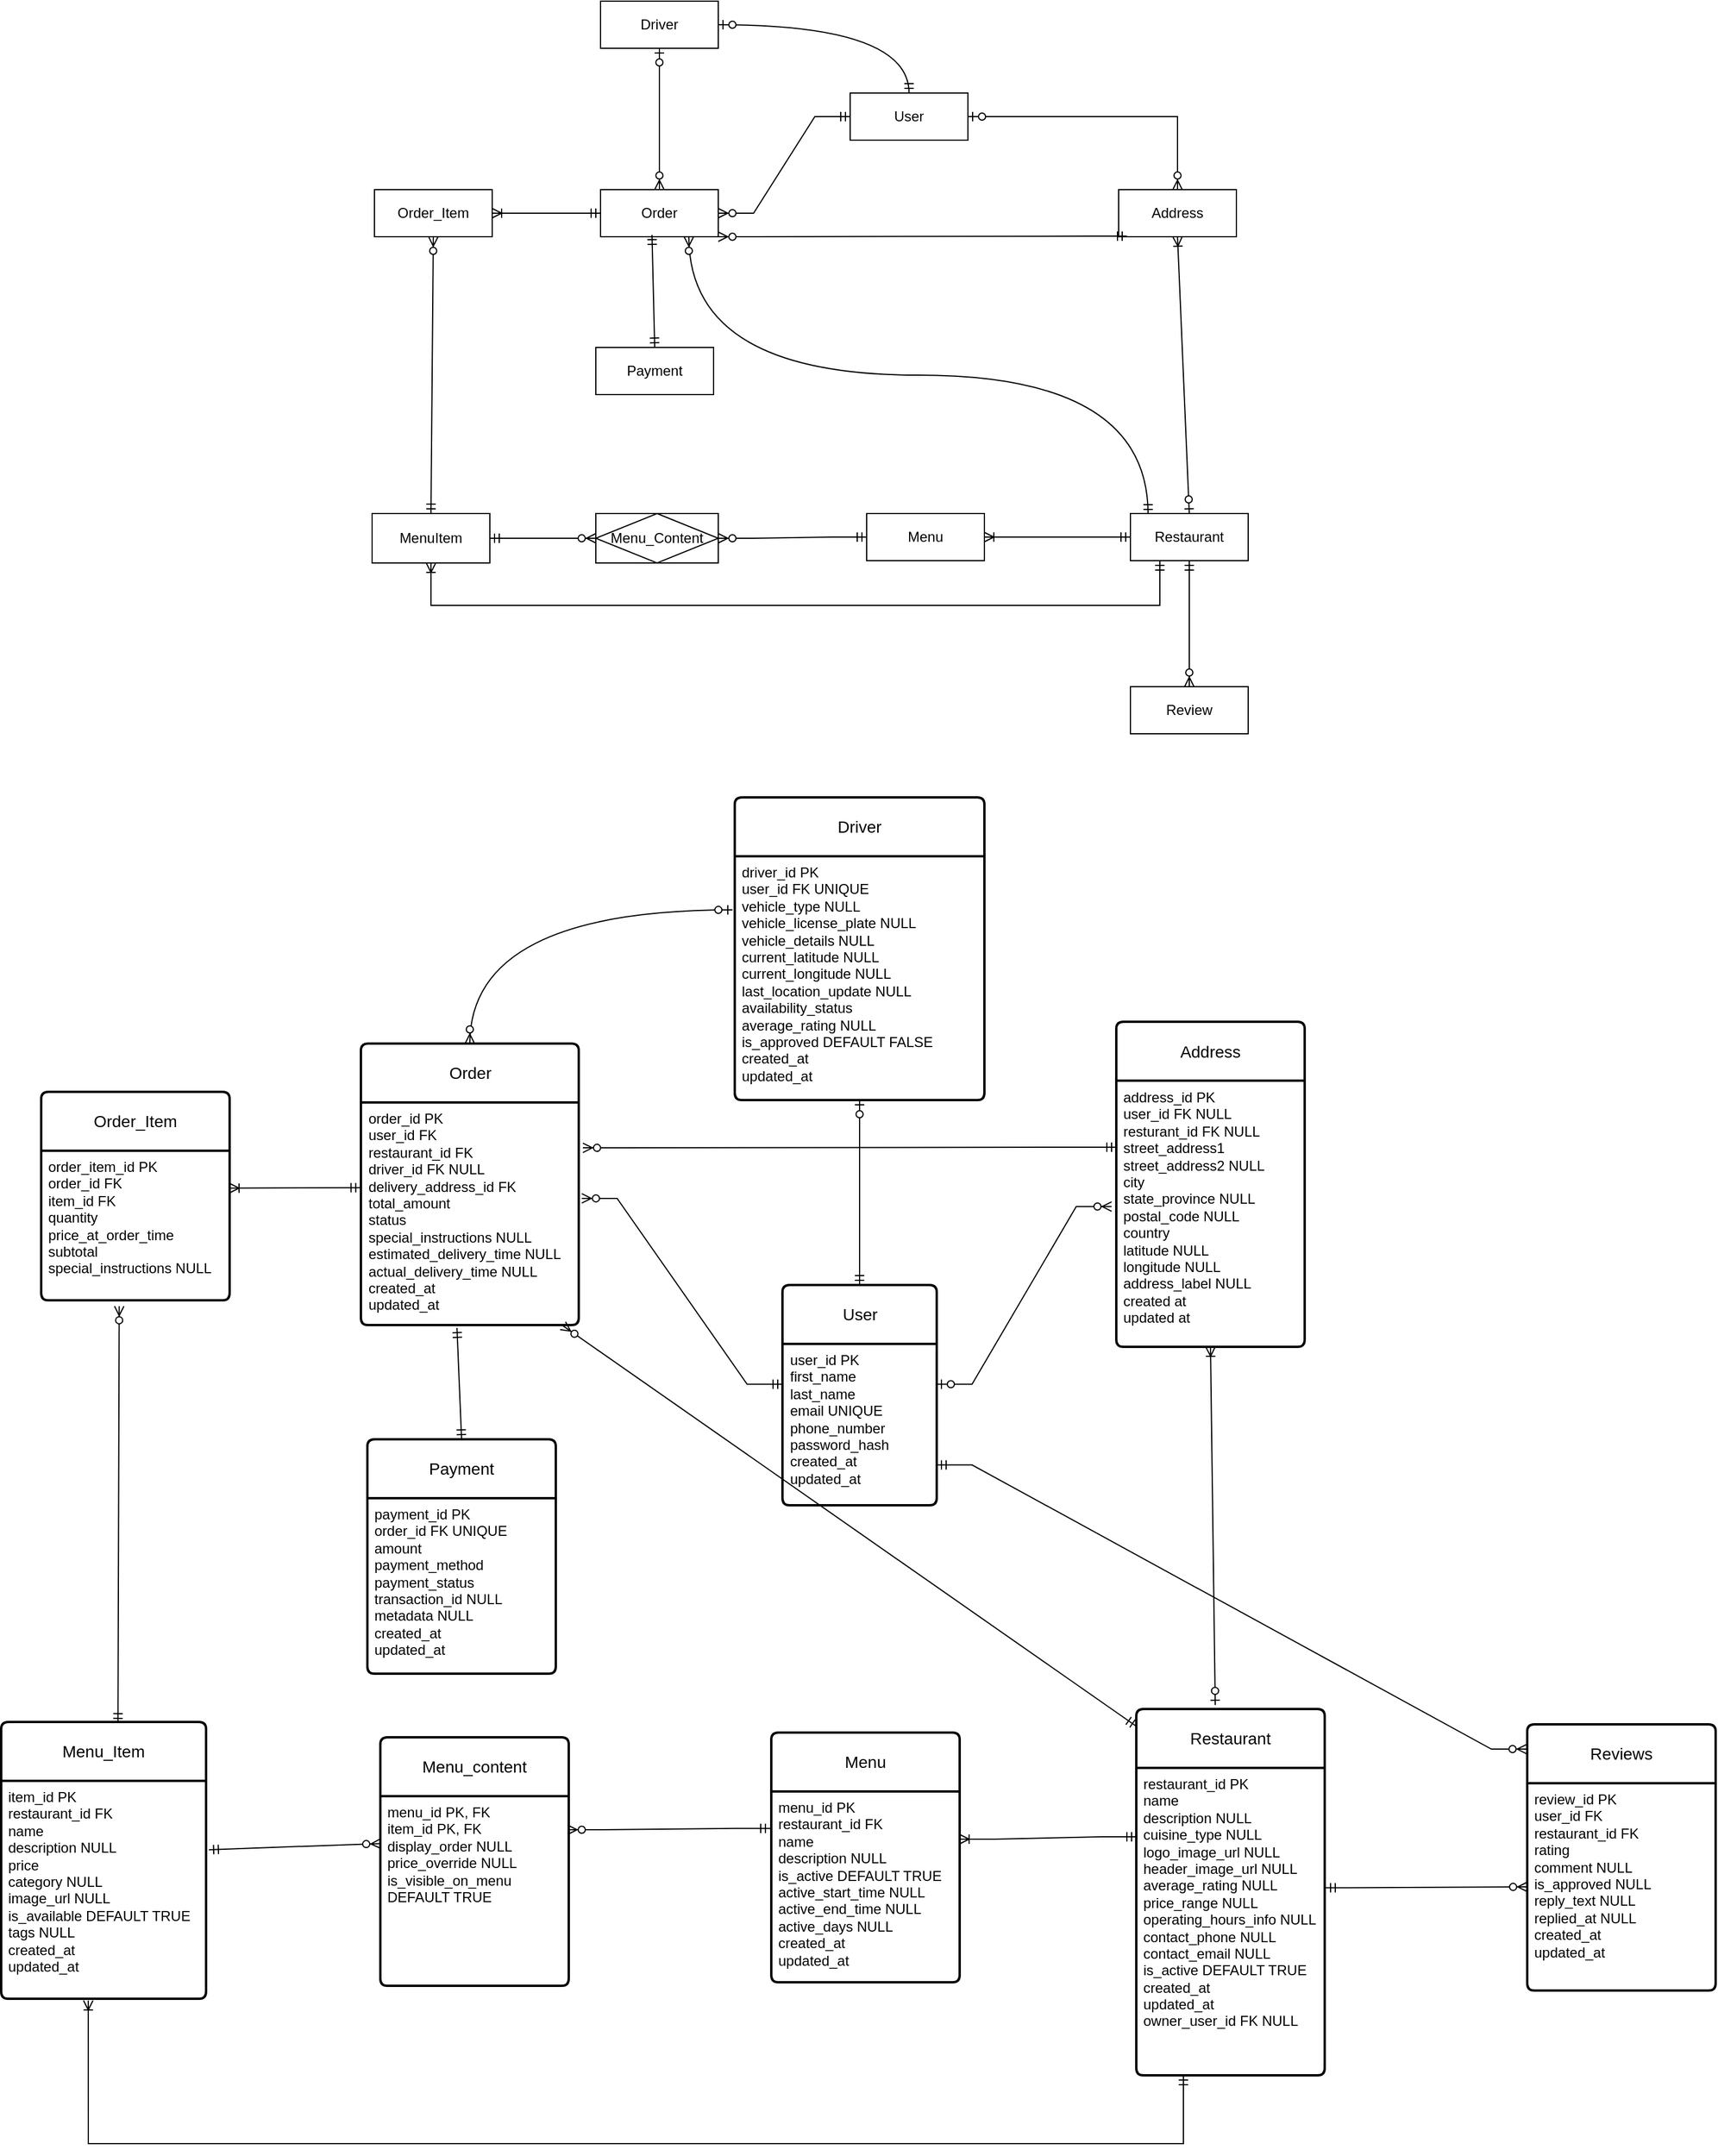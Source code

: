 <mxfile version="26.2.2">
  <diagram id="R2lEEEUBdFMjLlhIrx00" name="Page-1">
    <mxGraphModel dx="2430" dy="2167" grid="0" gridSize="10" guides="1" tooltips="1" connect="1" arrows="1" fold="1" page="1" pageScale="1" pageWidth="850" pageHeight="1100" math="0" shadow="0" extFonts="Permanent Marker^https://fonts.googleapis.com/css?family=Permanent+Marker">
      <root>
        <mxCell id="0" />
        <mxCell id="1" parent="0" />
        <mxCell id="3vwZM1VJi7nLLoXR4hQ1-16" value="User" style="whiteSpace=wrap;html=1;align=center;" parent="1" vertex="1">
          <mxGeometry x="164" y="38" width="100" height="40" as="geometry" />
        </mxCell>
        <mxCell id="3vwZM1VJi7nLLoXR4hQ1-17" value="Address" style="whiteSpace=wrap;html=1;align=center;" parent="1" vertex="1">
          <mxGeometry x="392" y="120" width="100" height="40" as="geometry" />
        </mxCell>
        <mxCell id="3vwZM1VJi7nLLoXR4hQ1-20" value="Restaurant" style="whiteSpace=wrap;html=1;align=center;" parent="1" vertex="1">
          <mxGeometry x="402" y="395" width="100" height="40" as="geometry" />
        </mxCell>
        <mxCell id="3vwZM1VJi7nLLoXR4hQ1-26" value="Menu" style="whiteSpace=wrap;html=1;align=center;" parent="1" vertex="1">
          <mxGeometry x="178" y="395" width="100" height="40" as="geometry" />
        </mxCell>
        <mxCell id="3vwZM1VJi7nLLoXR4hQ1-27" value="" style="edgeStyle=entityRelationEdgeStyle;fontSize=12;html=1;endArrow=ERoneToMany;startArrow=ERmandOne;rounded=0;entryX=1;entryY=0.5;entryDx=0;entryDy=0;exitX=0;exitY=0.5;exitDx=0;exitDy=0;" parent="1" source="3vwZM1VJi7nLLoXR4hQ1-20" target="3vwZM1VJi7nLLoXR4hQ1-26" edge="1">
          <mxGeometry width="100" height="100" relative="1" as="geometry">
            <mxPoint x="331" y="272" as="sourcePoint" />
            <mxPoint x="469" y="194" as="targetPoint" />
            <Array as="points">
              <mxPoint x="377" y="318" />
            </Array>
          </mxGeometry>
        </mxCell>
        <mxCell id="3vwZM1VJi7nLLoXR4hQ1-28" value="MenuItem" style="whiteSpace=wrap;html=1;align=center;" parent="1" vertex="1">
          <mxGeometry x="-242" y="395" width="100" height="42" as="geometry" />
        </mxCell>
        <mxCell id="3vwZM1VJi7nLLoXR4hQ1-29" value="Menu_Content" style="shape=associativeEntity;whiteSpace=wrap;html=1;align=center;" parent="1" vertex="1">
          <mxGeometry x="-52" y="395" width="104" height="42" as="geometry" />
        </mxCell>
        <mxCell id="3vwZM1VJi7nLLoXR4hQ1-30" value="" style="edgeStyle=entityRelationEdgeStyle;fontSize=12;html=1;endArrow=ERzeroToMany;startArrow=ERmandOne;rounded=0;entryX=1;entryY=0.5;entryDx=0;entryDy=0;exitX=0;exitY=0.5;exitDx=0;exitDy=0;" parent="1" source="3vwZM1VJi7nLLoXR4hQ1-26" target="3vwZM1VJi7nLLoXR4hQ1-29" edge="1">
          <mxGeometry width="100" height="100" relative="1" as="geometry">
            <mxPoint x="75" y="477" as="sourcePoint" />
            <mxPoint x="175" y="377" as="targetPoint" />
            <Array as="points">
              <mxPoint x="126" y="433" />
            </Array>
          </mxGeometry>
        </mxCell>
        <mxCell id="3vwZM1VJi7nLLoXR4hQ1-32" value="" style="edgeStyle=entityRelationEdgeStyle;fontSize=12;html=1;endArrow=ERzeroToMany;startArrow=ERmandOne;rounded=0;entryX=0;entryY=0.5;entryDx=0;entryDy=0;exitX=1;exitY=0.5;exitDx=0;exitDy=0;" parent="1" source="3vwZM1VJi7nLLoXR4hQ1-28" target="3vwZM1VJi7nLLoXR4hQ1-29" edge="1">
          <mxGeometry width="100" height="100" relative="1" as="geometry">
            <mxPoint x="-18" y="435" as="sourcePoint" />
            <mxPoint x="-109" y="435" as="targetPoint" />
            <Array as="points">
              <mxPoint x="-66" y="549" />
            </Array>
          </mxGeometry>
        </mxCell>
        <mxCell id="3vwZM1VJi7nLLoXR4hQ1-33" value="Order" style="whiteSpace=wrap;html=1;align=center;" parent="1" vertex="1">
          <mxGeometry x="-48" y="120" width="100" height="40" as="geometry" />
        </mxCell>
        <mxCell id="3vwZM1VJi7nLLoXR4hQ1-34" value="" style="edgeStyle=entityRelationEdgeStyle;fontSize=12;html=1;endArrow=ERzeroToMany;startArrow=ERmandOne;rounded=0;entryX=1;entryY=0.5;entryDx=0;entryDy=0;exitX=0;exitY=0.5;exitDx=0;exitDy=0;" parent="1" source="3vwZM1VJi7nLLoXR4hQ1-16" target="3vwZM1VJi7nLLoXR4hQ1-33" edge="1">
          <mxGeometry width="100" height="100" relative="1" as="geometry">
            <mxPoint x="93" y="140" as="sourcePoint" />
            <mxPoint x="165" y="140" as="targetPoint" />
            <Array as="points">
              <mxPoint x="120" y="370" />
            </Array>
          </mxGeometry>
        </mxCell>
        <mxCell id="3vwZM1VJi7nLLoXR4hQ1-36" value="Order_Item" style="whiteSpace=wrap;html=1;align=center;" parent="1" vertex="1">
          <mxGeometry x="-240" y="120" width="100" height="40" as="geometry" />
        </mxCell>
        <mxCell id="3vwZM1VJi7nLLoXR4hQ1-39" value="" style="edgeStyle=entityRelationEdgeStyle;fontSize=12;html=1;endArrow=ERoneToMany;startArrow=ERmandOne;rounded=0;entryX=1;entryY=0.5;entryDx=0;entryDy=0;exitX=0;exitY=0.5;exitDx=0;exitDy=0;" parent="1" source="3vwZM1VJi7nLLoXR4hQ1-33" target="3vwZM1VJi7nLLoXR4hQ1-36" edge="1">
          <mxGeometry width="100" height="100" relative="1" as="geometry">
            <mxPoint x="-156" y="261" as="sourcePoint" />
            <mxPoint x="-64" y="261" as="targetPoint" />
            <Array as="points">
              <mxPoint x="-389" y="190" />
              <mxPoint x="-108" y="286" />
            </Array>
          </mxGeometry>
        </mxCell>
        <mxCell id="3vwZM1VJi7nLLoXR4hQ1-40" value="" style="fontSize=12;html=1;endArrow=ERzeroToMany;startArrow=ERmandOne;rounded=0;entryX=0.5;entryY=1;entryDx=0;entryDy=0;exitX=0.5;exitY=0;exitDx=0;exitDy=0;" parent="1" source="3vwZM1VJi7nLLoXR4hQ1-28" target="3vwZM1VJi7nLLoXR4hQ1-36" edge="1">
          <mxGeometry width="100" height="100" relative="1" as="geometry">
            <mxPoint x="-349" y="245" as="sourcePoint" />
            <mxPoint x="-249" y="145" as="targetPoint" />
          </mxGeometry>
        </mxCell>
        <mxCell id="3vwZM1VJi7nLLoXR4hQ1-42" value="Driver" style="whiteSpace=wrap;html=1;align=center;" parent="1" vertex="1">
          <mxGeometry x="-48" y="-40" width="100" height="40" as="geometry" />
        </mxCell>
        <mxCell id="3vwZM1VJi7nLLoXR4hQ1-44" value="" style="fontSize=12;html=1;endArrow=ERzeroToMany;startArrow=ERzeroToOne;rounded=0;exitX=0.5;exitY=1;exitDx=0;exitDy=0;entryX=0.5;entryY=0;entryDx=0;entryDy=0;" parent="1" source="3vwZM1VJi7nLLoXR4hQ1-42" target="3vwZM1VJi7nLLoXR4hQ1-33" edge="1">
          <mxGeometry width="100" height="100" relative="1" as="geometry">
            <mxPoint x="65" y="65" as="sourcePoint" />
            <mxPoint x="165" y="-35" as="targetPoint" />
          </mxGeometry>
        </mxCell>
        <mxCell id="3vwZM1VJi7nLLoXR4hQ1-45" value="" style="edgeStyle=orthogonalEdgeStyle;fontSize=12;html=1;endArrow=ERzeroToOne;startArrow=ERmandOne;rounded=0;exitX=0.5;exitY=0;exitDx=0;exitDy=0;entryX=1;entryY=0.5;entryDx=0;entryDy=0;elbow=vertical;curved=1;" parent="1" source="3vwZM1VJi7nLLoXR4hQ1-16" target="3vwZM1VJi7nLLoXR4hQ1-42" edge="1">
          <mxGeometry width="100" height="100" relative="1" as="geometry">
            <mxPoint x="77" y="42" as="sourcePoint" />
            <mxPoint x="177" y="-58" as="targetPoint" />
          </mxGeometry>
        </mxCell>
        <mxCell id="3vwZM1VJi7nLLoXR4hQ1-46" value="Payment" style="whiteSpace=wrap;html=1;align=center;" parent="1" vertex="1">
          <mxGeometry x="-52" y="254" width="100" height="40" as="geometry" />
        </mxCell>
        <mxCell id="3vwZM1VJi7nLLoXR4hQ1-47" value="" style="fontSize=12;html=1;endArrow=ERmandOne;startArrow=ERmandOne;rounded=0;exitX=0.5;exitY=0;exitDx=0;exitDy=0;entryX=0.437;entryY=0.961;entryDx=0;entryDy=0;entryPerimeter=0;" parent="1" source="3vwZM1VJi7nLLoXR4hQ1-46" target="3vwZM1VJi7nLLoXR4hQ1-33" edge="1">
          <mxGeometry width="100" height="100" relative="1" as="geometry">
            <mxPoint x="67" y="285" as="sourcePoint" />
            <mxPoint x="167" y="185" as="targetPoint" />
          </mxGeometry>
        </mxCell>
        <mxCell id="3vwZM1VJi7nLLoXR4hQ1-49" value="Review" style="whiteSpace=wrap;html=1;align=center;" parent="1" vertex="1">
          <mxGeometry x="402" y="542" width="100" height="40" as="geometry" />
        </mxCell>
        <mxCell id="3vwZM1VJi7nLLoXR4hQ1-50" value="" style="fontSize=12;html=1;endArrow=ERzeroToMany;startArrow=ERmandOne;rounded=0;entryX=0.5;entryY=0;entryDx=0;entryDy=0;exitX=0.5;exitY=1;exitDx=0;exitDy=0;" parent="1" source="3vwZM1VJi7nLLoXR4hQ1-20" target="3vwZM1VJi7nLLoXR4hQ1-49" edge="1">
          <mxGeometry width="100" height="100" relative="1" as="geometry">
            <mxPoint x="274" y="565" as="sourcePoint" />
            <mxPoint x="365" y="468" as="targetPoint" />
          </mxGeometry>
        </mxCell>
        <mxCell id="i7rm8Nkfb7gHewMCe4CH-14" value="User" style="swimlane;childLayout=stackLayout;horizontal=1;startSize=50;horizontalStack=0;rounded=1;fontSize=14;fontStyle=0;strokeWidth=2;resizeParent=0;resizeLast=1;shadow=0;dashed=0;align=center;arcSize=4;whiteSpace=wrap;html=1;" parent="1" vertex="1">
          <mxGeometry x="106.5" y="1050" width="131" height="187" as="geometry" />
        </mxCell>
        <mxCell id="i7rm8Nkfb7gHewMCe4CH-15" value="user_id PK&lt;div&gt;first_name&lt;/div&gt;&lt;div&gt;last_name&lt;/div&gt;&lt;div&gt;email UNIQUE&lt;/div&gt;&lt;div&gt;phone_number&lt;/div&gt;&lt;div&gt;password_hash&lt;/div&gt;&lt;div&gt;created_at&lt;br&gt;updated_at&lt;/div&gt;" style="align=left;strokeColor=none;fillColor=none;spacingLeft=4;spacingRight=4;fontSize=12;verticalAlign=top;resizable=0;rotatable=0;part=1;html=1;whiteSpace=wrap;" parent="i7rm8Nkfb7gHewMCe4CH-14" vertex="1">
          <mxGeometry y="50" width="131" height="137" as="geometry" />
        </mxCell>
        <mxCell id="i7rm8Nkfb7gHewMCe4CH-17" value="Address" style="swimlane;childLayout=stackLayout;horizontal=1;startSize=50;horizontalStack=0;rounded=1;fontSize=14;fontStyle=0;strokeWidth=2;resizeParent=0;resizeLast=1;shadow=0;dashed=0;align=center;arcSize=4;whiteSpace=wrap;html=1;" parent="1" vertex="1">
          <mxGeometry x="390" y="826.5" width="160" height="276" as="geometry" />
        </mxCell>
        <mxCell id="i7rm8Nkfb7gHewMCe4CH-18" value="address_id PK&lt;div&gt;user_id FK NULL&lt;/div&gt;&lt;div&gt;resturant_id FK NULL&lt;/div&gt;&lt;div&gt;street_address1&lt;/div&gt;&lt;div&gt;street_address2 NULL&lt;/div&gt;&lt;div&gt;city&lt;/div&gt;&lt;div&gt;state_province NULL&lt;/div&gt;&lt;div&gt;postal_code NULL&lt;/div&gt;&lt;div&gt;country&lt;/div&gt;&lt;div&gt;latitude NULL&lt;/div&gt;&lt;div&gt;longitude NULL&lt;/div&gt;&lt;div&gt;address_label NULL&lt;/div&gt;&lt;div&gt;created at&lt;/div&gt;&lt;div&gt;updated at&lt;/div&gt;&lt;div&gt;&lt;br&gt;&lt;/div&gt;" style="align=left;strokeColor=none;fillColor=none;spacingLeft=4;spacingRight=4;fontSize=12;verticalAlign=top;resizable=0;rotatable=0;part=1;html=1;whiteSpace=wrap;" parent="i7rm8Nkfb7gHewMCe4CH-17" vertex="1">
          <mxGeometry y="50" width="160" height="226" as="geometry" />
        </mxCell>
        <mxCell id="i7rm8Nkfb7gHewMCe4CH-25" value="Order" style="swimlane;childLayout=stackLayout;horizontal=1;startSize=50;horizontalStack=0;rounded=1;fontSize=14;fontStyle=0;strokeWidth=2;resizeParent=0;resizeLast=1;shadow=0;dashed=0;align=center;arcSize=4;whiteSpace=wrap;html=1;" parent="1" vertex="1">
          <mxGeometry x="-251.5" y="845" width="185" height="239" as="geometry" />
        </mxCell>
        <mxCell id="i7rm8Nkfb7gHewMCe4CH-26" value="order_id PK&lt;div&gt;user_id FK&lt;/div&gt;&lt;div&gt;restaurant_id FK&lt;/div&gt;&lt;div&gt;driver_id FK NULL&lt;/div&gt;&lt;div&gt;delivery_address_id FK&lt;/div&gt;&lt;div&gt;total_amount&lt;/div&gt;&lt;div&gt;status&lt;/div&gt;&lt;div&gt;special_instructions NULL&lt;/div&gt;&lt;div&gt;estimated_delivery_time NULL&lt;/div&gt;&lt;div&gt;actual_delivery_time NULL&lt;/div&gt;&lt;div&gt;created_at&lt;/div&gt;&lt;div&gt;updated_at&lt;/div&gt;" style="align=left;strokeColor=none;fillColor=none;spacingLeft=4;spacingRight=4;fontSize=12;verticalAlign=top;resizable=0;rotatable=0;part=1;html=1;whiteSpace=wrap;" parent="i7rm8Nkfb7gHewMCe4CH-25" vertex="1">
          <mxGeometry y="50" width="185" height="189" as="geometry" />
        </mxCell>
        <mxCell id="i7rm8Nkfb7gHewMCe4CH-27" value="" style="edgeStyle=orthogonalEdgeStyle;fontSize=12;html=1;endArrow=ERzeroToMany;startArrow=ERmandOne;rounded=0;entryX=0.75;entryY=1;entryDx=0;entryDy=0;exitX=0.15;exitY=0.013;exitDx=0;exitDy=0;curved=1;exitPerimeter=0;" parent="1" source="3vwZM1VJi7nLLoXR4hQ1-20" target="3vwZM1VJi7nLLoXR4hQ1-33" edge="1">
          <mxGeometry width="100" height="100" relative="1" as="geometry">
            <mxPoint x="405" y="391.74" as="sourcePoint" />
            <mxPoint x="45" y="156.26" as="targetPoint" />
          </mxGeometry>
        </mxCell>
        <mxCell id="i7rm8Nkfb7gHewMCe4CH-28" value="" style="edgeStyle=entityRelationEdgeStyle;fontSize=12;html=1;endArrow=ERzeroToMany;startArrow=ERmandOne;rounded=0;entryX=1;entryY=1;entryDx=0;entryDy=0;exitX=0.07;exitY=0.988;exitDx=0;exitDy=0;exitPerimeter=0;" parent="1" source="3vwZM1VJi7nLLoXR4hQ1-17" target="3vwZM1VJi7nLLoXR4hQ1-33" edge="1">
          <mxGeometry width="100" height="100" relative="1" as="geometry">
            <mxPoint x="359" y="156" as="sourcePoint" />
            <mxPoint x="85" y="156" as="targetPoint" />
            <Array as="points">
              <mxPoint x="55" y="156" />
            </Array>
          </mxGeometry>
        </mxCell>
        <mxCell id="i7rm8Nkfb7gHewMCe4CH-29" value="Payment" style="swimlane;childLayout=stackLayout;horizontal=1;startSize=50;horizontalStack=0;rounded=1;fontSize=14;fontStyle=0;strokeWidth=2;resizeParent=0;resizeLast=1;shadow=0;dashed=0;align=center;arcSize=4;whiteSpace=wrap;html=1;" parent="1" vertex="1">
          <mxGeometry x="-246" y="1181" width="160" height="199" as="geometry" />
        </mxCell>
        <mxCell id="i7rm8Nkfb7gHewMCe4CH-30" value="payment_id PK&lt;div&gt;order_id FK UNIQUE&lt;/div&gt;&lt;div&gt;amount&amp;nbsp;&lt;/div&gt;&lt;div&gt;payment_method&lt;/div&gt;&lt;div&gt;payment_status&lt;/div&gt;&lt;div&gt;transaction_id NULL&lt;/div&gt;&lt;div&gt;metadata NULL&lt;/div&gt;&lt;div&gt;created_at&lt;/div&gt;&lt;div&gt;updated_at&lt;/div&gt;&lt;div&gt;&lt;br&gt;&lt;/div&gt;" style="align=left;strokeColor=none;fillColor=none;spacingLeft=4;spacingRight=4;fontSize=12;verticalAlign=top;resizable=0;rotatable=0;part=1;html=1;whiteSpace=wrap;" parent="i7rm8Nkfb7gHewMCe4CH-29" vertex="1">
          <mxGeometry y="50" width="160" height="149" as="geometry" />
        </mxCell>
        <mxCell id="i7rm8Nkfb7gHewMCe4CH-31" value="Driver" style="swimlane;childLayout=stackLayout;horizontal=1;startSize=50;horizontalStack=0;rounded=1;fontSize=14;fontStyle=0;strokeWidth=2;resizeParent=0;resizeLast=1;shadow=0;dashed=0;align=center;arcSize=4;whiteSpace=wrap;html=1;" parent="1" vertex="1">
          <mxGeometry x="66" y="636" width="212" height="257" as="geometry" />
        </mxCell>
        <mxCell id="i7rm8Nkfb7gHewMCe4CH-32" value="driver_id PK&lt;div&gt;user_id FK UNIQUE&lt;/div&gt;&lt;div&gt;vehicle_type NULL&lt;/div&gt;&lt;div&gt;vehicle_license_plate NULL&lt;/div&gt;&lt;div&gt;vehicle_details NULL&lt;/div&gt;&lt;div&gt;current_latitude NULL&lt;/div&gt;&lt;div&gt;current_longitude NULL&lt;/div&gt;&lt;div&gt;last_location_update NULL&lt;/div&gt;&lt;div&gt;availability_status&lt;/div&gt;&lt;div&gt;&lt;span style=&quot;background-color: transparent; color: light-dark(rgb(0, 0, 0), rgb(255, 255, 255));&quot;&gt;average_rating NULL&lt;/span&gt;&lt;/div&gt;&lt;div&gt;&lt;span style=&quot;background-color: transparent; color: light-dark(rgb(0, 0, 0), rgb(255, 255, 255));&quot;&gt;is_approved DEFAULT FALSE&lt;/span&gt;&amp;nbsp;&lt;/div&gt;&lt;div&gt;created_at&amp;nbsp;&lt;/div&gt;&lt;div&gt;updated_at&lt;/div&gt;" style="align=left;strokeColor=none;fillColor=none;spacingLeft=4;spacingRight=4;fontSize=12;verticalAlign=top;resizable=0;rotatable=0;part=1;html=1;whiteSpace=wrap;" parent="i7rm8Nkfb7gHewMCe4CH-31" vertex="1">
          <mxGeometry y="50" width="212" height="207" as="geometry" />
        </mxCell>
        <mxCell id="i7rm8Nkfb7gHewMCe4CH-33" value="" style="edgeStyle=entityRelationEdgeStyle;fontSize=12;html=1;endArrow=ERzeroToMany;startArrow=ERmandOne;rounded=0;entryX=1.014;entryY=0.431;entryDx=0;entryDy=0;exitX=0;exitY=0.25;exitDx=0;exitDy=0;entryPerimeter=0;" parent="1" source="i7rm8Nkfb7gHewMCe4CH-15" target="i7rm8Nkfb7gHewMCe4CH-26" edge="1">
          <mxGeometry width="100" height="100" relative="1" as="geometry">
            <mxPoint x="14" y="1136" as="sourcePoint" />
            <mxPoint x="-98" y="1218" as="targetPoint" />
            <Array as="points">
              <mxPoint x="-30" y="1448" />
            </Array>
          </mxGeometry>
        </mxCell>
        <mxCell id="i7rm8Nkfb7gHewMCe4CH-34" value="" style="edgeStyle=orthogonalEdgeStyle;fontSize=12;html=1;endArrow=ERzeroToOne;startArrow=ERmandOne;rounded=0;exitX=0.5;exitY=0;exitDx=0;exitDy=0;entryX=0.5;entryY=1;entryDx=0;entryDy=0;elbow=vertical;curved=1;" parent="1" source="i7rm8Nkfb7gHewMCe4CH-14" target="i7rm8Nkfb7gHewMCe4CH-32" edge="1">
          <mxGeometry width="100" height="100" relative="1" as="geometry">
            <mxPoint x="169" y="950" as="sourcePoint" />
            <mxPoint x="7" y="892" as="targetPoint" />
          </mxGeometry>
        </mxCell>
        <mxCell id="i7rm8Nkfb7gHewMCe4CH-35" value="" style="edgeStyle=entityRelationEdgeStyle;fontSize=12;html=1;endArrow=ERzeroToMany;startArrow=ERmandOne;rounded=0;entryX=1.019;entryY=0.204;entryDx=0;entryDy=0;exitX=0;exitY=0.25;exitDx=0;exitDy=0;entryPerimeter=0;" parent="1" source="i7rm8Nkfb7gHewMCe4CH-18" target="i7rm8Nkfb7gHewMCe4CH-26" edge="1">
          <mxGeometry width="100" height="100" relative="1" as="geometry">
            <mxPoint x="329" y="936" as="sourcePoint" />
            <mxPoint x="-18" y="936" as="targetPoint" />
            <Array as="points">
              <mxPoint x="-15" y="932" />
            </Array>
          </mxGeometry>
        </mxCell>
        <mxCell id="i7rm8Nkfb7gHewMCe4CH-36" value="" style="fontSize=12;html=1;endArrow=ERzeroToMany;startArrow=ERzeroToOne;rounded=0;exitX=-0.009;exitY=0.22;exitDx=0;exitDy=0;entryX=0.5;entryY=0;entryDx=0;entryDy=0;edgeStyle=orthogonalEdgeStyle;curved=1;exitPerimeter=0;" parent="1" source="i7rm8Nkfb7gHewMCe4CH-32" target="i7rm8Nkfb7gHewMCe4CH-25" edge="1">
          <mxGeometry width="100" height="100" relative="1" as="geometry">
            <mxPoint x="61.05" y="733" as="sourcePoint" />
            <mxPoint x="-155.995" y="838.816" as="targetPoint" />
          </mxGeometry>
        </mxCell>
        <mxCell id="i7rm8Nkfb7gHewMCe4CH-37" value="" style="fontSize=12;html=1;endArrow=ERmandOne;startArrow=ERmandOne;rounded=0;exitX=0.5;exitY=0;exitDx=0;exitDy=0;entryX=0.441;entryY=1.013;entryDx=0;entryDy=0;entryPerimeter=0;" parent="1" source="i7rm8Nkfb7gHewMCe4CH-29" target="i7rm8Nkfb7gHewMCe4CH-26" edge="1">
          <mxGeometry width="100" height="100" relative="1" as="geometry">
            <mxPoint x="-176" y="1200" as="sourcePoint" />
            <mxPoint x="-178" y="1104" as="targetPoint" />
          </mxGeometry>
        </mxCell>
        <mxCell id="i7rm8Nkfb7gHewMCe4CH-38" value="" style="edgeStyle=entityRelationEdgeStyle;fontSize=12;html=1;endArrow=ERzeroToMany;startArrow=ERzeroToOne;rounded=0;exitX=1;exitY=0.25;exitDx=0;exitDy=0;entryX=-0.025;entryY=0.473;entryDx=0;entryDy=0;entryPerimeter=0;" parent="1" source="i7rm8Nkfb7gHewMCe4CH-15" target="i7rm8Nkfb7gHewMCe4CH-18" edge="1">
          <mxGeometry width="100" height="100" relative="1" as="geometry">
            <mxPoint x="266" y="1087" as="sourcePoint" />
            <mxPoint x="366" y="987" as="targetPoint" />
          </mxGeometry>
        </mxCell>
        <mxCell id="i7rm8Nkfb7gHewMCe4CH-39" value="" style="edgeStyle=orthogonalEdgeStyle;fontSize=12;html=1;endArrow=ERzeroToMany;startArrow=ERzeroToOne;rounded=0;exitX=1;exitY=0.5;exitDx=0;exitDy=0;entryX=0.5;entryY=0;entryDx=0;entryDy=0;" parent="1" source="3vwZM1VJi7nLLoXR4hQ1-16" target="3vwZM1VJi7nLLoXR4hQ1-17" edge="1">
          <mxGeometry width="100" height="100" relative="1" as="geometry">
            <mxPoint x="343" y="-105" as="sourcePoint" />
            <mxPoint x="425" y="69" as="targetPoint" />
          </mxGeometry>
        </mxCell>
        <mxCell id="i7rm8Nkfb7gHewMCe4CH-40" value="Order_Item" style="swimlane;childLayout=stackLayout;horizontal=1;startSize=50;horizontalStack=0;rounded=1;fontSize=14;fontStyle=0;strokeWidth=2;resizeParent=0;resizeLast=1;shadow=0;dashed=0;align=center;arcSize=4;whiteSpace=wrap;html=1;" parent="1" vertex="1">
          <mxGeometry x="-523" y="886" width="160" height="177" as="geometry" />
        </mxCell>
        <mxCell id="i7rm8Nkfb7gHewMCe4CH-41" value="order_item_id PK&lt;div&gt;order_id FK&lt;/div&gt;&lt;div&gt;item_id FK&lt;/div&gt;&lt;div&gt;quantity&lt;/div&gt;&lt;div&gt;price_at_order_time&lt;/div&gt;&lt;div&gt;&lt;span style=&quot;background-color: transparent; color: light-dark(rgb(0, 0, 0), rgb(255, 255, 255));&quot;&gt;subtotal&lt;/span&gt;&lt;/div&gt;&lt;div&gt;&lt;span style=&quot;background-color: transparent; color: light-dark(rgb(0, 0, 0), rgb(255, 255, 255));&quot;&gt;special_instructions NULL&lt;/span&gt;&amp;nbsp;&lt;/div&gt;" style="align=left;strokeColor=none;fillColor=none;spacingLeft=4;spacingRight=4;fontSize=12;verticalAlign=top;resizable=0;rotatable=0;part=1;html=1;whiteSpace=wrap;" parent="i7rm8Nkfb7gHewMCe4CH-40" vertex="1">
          <mxGeometry y="50" width="160" height="127" as="geometry" />
        </mxCell>
        <mxCell id="i7rm8Nkfb7gHewMCe4CH-42" value="" style="fontSize=12;html=1;endArrow=ERoneToMany;startArrow=ERmandOne;rounded=0;entryX=1;entryY=0.25;entryDx=0;entryDy=0;exitX=-0.002;exitY=0.383;exitDx=0;exitDy=0;exitPerimeter=0;" parent="1" source="i7rm8Nkfb7gHewMCe4CH-26" target="i7rm8Nkfb7gHewMCe4CH-41" edge="1">
          <mxGeometry width="100" height="100" relative="1" as="geometry">
            <mxPoint x="-372.0" y="782.042" as="sourcePoint" />
            <mxPoint x="-273.135" y="782.004" as="targetPoint" />
          </mxGeometry>
        </mxCell>
        <mxCell id="i7rm8Nkfb7gHewMCe4CH-48" value="Menu_Item" style="swimlane;childLayout=stackLayout;horizontal=1;startSize=50;horizontalStack=0;rounded=1;fontSize=14;fontStyle=0;strokeWidth=2;resizeParent=0;resizeLast=1;shadow=0;dashed=0;align=center;arcSize=4;whiteSpace=wrap;html=1;" parent="1" vertex="1">
          <mxGeometry x="-557" y="1421" width="174" height="235" as="geometry" />
        </mxCell>
        <mxCell id="i7rm8Nkfb7gHewMCe4CH-49" value="item_id PK&lt;div&gt;restaurant_id FK&lt;/div&gt;&lt;div&gt;name&lt;/div&gt;&lt;div&gt;description NULL&lt;/div&gt;&lt;div&gt;price&lt;/div&gt;&lt;div&gt;category NULL&lt;/div&gt;&lt;div&gt;image_url NULL&lt;/div&gt;&lt;div&gt;is_available DEFAULT TRUE&lt;/div&gt;&lt;div&gt;tags NULL&lt;/div&gt;&lt;div&gt;created_at&lt;/div&gt;&lt;div&gt;updated_at&lt;/div&gt;" style="align=left;strokeColor=none;fillColor=none;spacingLeft=4;spacingRight=4;fontSize=12;verticalAlign=top;resizable=0;rotatable=0;part=1;html=1;whiteSpace=wrap;" parent="i7rm8Nkfb7gHewMCe4CH-48" vertex="1">
          <mxGeometry y="50" width="174" height="185" as="geometry" />
        </mxCell>
        <mxCell id="i7rm8Nkfb7gHewMCe4CH-50" value="" style="fontSize=12;html=1;endArrow=ERoneToMany;startArrow=ERmandOne;rounded=0;entryX=0.5;entryY=1;entryDx=0;entryDy=0;elbow=vertical;exitX=0.25;exitY=1;exitDx=0;exitDy=0;edgeStyle=orthogonalEdgeStyle;" parent="1" source="3vwZM1VJi7nLLoXR4hQ1-20" target="3vwZM1VJi7nLLoXR4hQ1-28" edge="1">
          <mxGeometry width="100" height="100" relative="1" as="geometry">
            <mxPoint x="426" y="444" as="sourcePoint" />
            <mxPoint x="-184" y="466.0" as="targetPoint" />
            <Array as="points">
              <mxPoint x="427" y="473" />
              <mxPoint x="-192" y="473" />
            </Array>
          </mxGeometry>
        </mxCell>
        <mxCell id="i7rm8Nkfb7gHewMCe4CH-51" value="" style="fontSize=12;html=1;endArrow=ERzeroToMany;startArrow=ERmandOne;rounded=0;entryX=0.414;entryY=1.039;entryDx=0;entryDy=0;exitX=0.57;exitY=0.004;exitDx=0;exitDy=0;exitPerimeter=0;entryPerimeter=0;" parent="1" source="i7rm8Nkfb7gHewMCe4CH-48" target="i7rm8Nkfb7gHewMCe4CH-41" edge="1">
          <mxGeometry width="100" height="100" relative="1" as="geometry">
            <mxPoint x="-329" y="1226" as="sourcePoint" />
            <mxPoint x="-327" y="991" as="targetPoint" />
          </mxGeometry>
        </mxCell>
        <mxCell id="i7rm8Nkfb7gHewMCe4CH-52" value="Menu_content" style="swimlane;childLayout=stackLayout;horizontal=1;startSize=50;horizontalStack=0;rounded=1;fontSize=14;fontStyle=0;strokeWidth=2;resizeParent=0;resizeLast=1;shadow=0;dashed=0;align=center;arcSize=4;whiteSpace=wrap;html=1;" parent="1" vertex="1">
          <mxGeometry x="-235" y="1434" width="160" height="211" as="geometry" />
        </mxCell>
        <mxCell id="i7rm8Nkfb7gHewMCe4CH-53" value="menu_id PK, FK&lt;div&gt;item_id PK, FK&lt;/div&gt;&lt;div&gt;display_order NULL&lt;/div&gt;&lt;div&gt;price_override NULL&lt;/div&gt;&lt;div&gt;is_visible_on_menu DEFAULT TRUE&lt;/div&gt;" style="align=left;strokeColor=none;fillColor=none;spacingLeft=4;spacingRight=4;fontSize=12;verticalAlign=top;resizable=0;rotatable=0;part=1;html=1;whiteSpace=wrap;" parent="i7rm8Nkfb7gHewMCe4CH-52" vertex="1">
          <mxGeometry y="50" width="160" height="161" as="geometry" />
        </mxCell>
        <mxCell id="i7rm8Nkfb7gHewMCe4CH-54" value="" style="fontSize=12;html=1;endArrow=ERzeroToMany;startArrow=ERmandOne;rounded=0;entryX=0;entryY=0.25;entryDx=0;entryDy=0;exitX=1.014;exitY=0.316;exitDx=0;exitDy=0;exitPerimeter=0;" parent="1" source="i7rm8Nkfb7gHewMCe4CH-49" target="i7rm8Nkfb7gHewMCe4CH-53" edge="1">
          <mxGeometry width="100" height="100" relative="1" as="geometry">
            <mxPoint x="-357" y="1526" as="sourcePoint" />
            <mxPoint x="-267" y="1526" as="targetPoint" />
          </mxGeometry>
        </mxCell>
        <mxCell id="AaourXsKwcVCTrLWuhMy-1" value="Menu" style="swimlane;childLayout=stackLayout;horizontal=1;startSize=50;horizontalStack=0;rounded=1;fontSize=14;fontStyle=0;strokeWidth=2;resizeParent=0;resizeLast=1;shadow=0;dashed=0;align=center;arcSize=4;whiteSpace=wrap;html=1;" vertex="1" parent="1">
          <mxGeometry x="97" y="1430" width="160" height="212" as="geometry" />
        </mxCell>
        <mxCell id="AaourXsKwcVCTrLWuhMy-2" value="menu_id PK&lt;div&gt;restaurant_id FK&lt;/div&gt;&lt;div&gt;name&lt;/div&gt;&lt;div&gt;description NULL&lt;/div&gt;&lt;div&gt;is_active DEFAULT TRUE&lt;/div&gt;&lt;div&gt;active_start_time NULL&lt;/div&gt;&lt;div&gt;active_end_time NULL&lt;/div&gt;&lt;div&gt;&lt;span style=&quot;background-color: transparent; color: light-dark(rgb(0, 0, 0), rgb(255, 255, 255));&quot;&gt;active_days NULL&lt;/span&gt;&amp;nbsp;&lt;/div&gt;&lt;div&gt;created_at&lt;/div&gt;&lt;div&gt;updated_at&lt;/div&gt;" style="align=left;strokeColor=none;fillColor=none;spacingLeft=4;spacingRight=4;fontSize=12;verticalAlign=top;resizable=0;rotatable=0;part=1;html=1;whiteSpace=wrap;" vertex="1" parent="AaourXsKwcVCTrLWuhMy-1">
          <mxGeometry y="50" width="160" height="162" as="geometry" />
        </mxCell>
        <mxCell id="AaourXsKwcVCTrLWuhMy-3" value="" style="edgeStyle=entityRelationEdgeStyle;fontSize=12;html=1;endArrow=ERzeroToMany;startArrow=ERmandOne;rounded=0;entryX=0.994;entryY=0.177;entryDx=0;entryDy=0;exitX=-0.006;exitY=0.194;exitDx=0;exitDy=0;entryPerimeter=0;exitPerimeter=0;" edge="1" parent="1" source="AaourXsKwcVCTrLWuhMy-2" target="i7rm8Nkfb7gHewMCe4CH-53">
          <mxGeometry width="100" height="100" relative="1" as="geometry">
            <mxPoint x="89.5" y="1508" as="sourcePoint" />
            <mxPoint x="-36.5" y="1509" as="targetPoint" />
            <Array as="points">
              <mxPoint x="37.5" y="1526" />
            </Array>
          </mxGeometry>
        </mxCell>
        <mxCell id="AaourXsKwcVCTrLWuhMy-6" value="Restaurant" style="swimlane;childLayout=stackLayout;horizontal=1;startSize=50;horizontalStack=0;rounded=1;fontSize=14;fontStyle=0;strokeWidth=2;resizeParent=0;resizeLast=1;shadow=0;dashed=0;align=center;arcSize=4;whiteSpace=wrap;html=1;" vertex="1" parent="1">
          <mxGeometry x="407" y="1410" width="160" height="311" as="geometry" />
        </mxCell>
        <mxCell id="AaourXsKwcVCTrLWuhMy-7" value="restaurant_id PK&lt;div&gt;name&lt;/div&gt;&lt;div&gt;description NULL&lt;/div&gt;&lt;div&gt;cuisine_type NULL&lt;/div&gt;&lt;div&gt;logo_image_url NULL&lt;/div&gt;&lt;div&gt;header_image_url NULL&lt;/div&gt;&lt;div&gt;average_rating NULL&lt;/div&gt;&lt;div&gt;price_range NULL&lt;/div&gt;&lt;div&gt;operating_hours_info NULL&lt;/div&gt;&lt;div&gt;contact_phone NULL&lt;/div&gt;&lt;div&gt;contact_email NULL&lt;/div&gt;&lt;div&gt;is_active DEFAULT TRUE&lt;/div&gt;&lt;div&gt;created_at&lt;/div&gt;&lt;div&gt;updated_at&lt;/div&gt;&lt;div&gt;&lt;span style=&quot;background-color: transparent; color: light-dark(rgb(0, 0, 0), rgb(255, 255, 255));&quot;&gt;owner_user_id FK NULL&lt;/span&gt;&amp;nbsp;&lt;/div&gt;&lt;div&gt;&lt;br&gt;&lt;/div&gt;" style="align=left;strokeColor=none;fillColor=none;spacingLeft=4;spacingRight=4;fontSize=12;verticalAlign=top;resizable=0;rotatable=0;part=1;html=1;whiteSpace=wrap;" vertex="1" parent="AaourXsKwcVCTrLWuhMy-6">
          <mxGeometry y="50" width="160" height="261" as="geometry" />
        </mxCell>
        <mxCell id="AaourXsKwcVCTrLWuhMy-8" value="" style="edgeStyle=entityRelationEdgeStyle;fontSize=12;html=1;endArrow=ERoneToMany;startArrow=ERmandOne;rounded=0;entryX=1;entryY=0.25;entryDx=0;entryDy=0;exitX=0;exitY=0.224;exitDx=0;exitDy=0;exitPerimeter=0;" edge="1" parent="1" source="AaourXsKwcVCTrLWuhMy-7" target="AaourXsKwcVCTrLWuhMy-2">
          <mxGeometry width="100" height="100" relative="1" as="geometry">
            <mxPoint x="351" y="1477" as="sourcePoint" />
            <mxPoint x="287" y="1515" as="targetPoint" />
            <Array as="points">
              <mxPoint x="386" y="1418" />
            </Array>
          </mxGeometry>
        </mxCell>
        <mxCell id="AaourXsKwcVCTrLWuhMy-10" value="" style="fontSize=12;html=1;endArrow=ERoneToMany;startArrow=ERzeroToOne;rounded=0;entryX=0.5;entryY=1;entryDx=0;entryDy=0;exitX=0.419;exitY=-0.011;exitDx=0;exitDy=0;exitPerimeter=0;" edge="1" parent="1" source="AaourXsKwcVCTrLWuhMy-6" target="i7rm8Nkfb7gHewMCe4CH-18">
          <mxGeometry width="100" height="100" relative="1" as="geometry">
            <mxPoint x="417" y="1281" as="sourcePoint" />
            <mxPoint x="517" y="1181" as="targetPoint" />
          </mxGeometry>
        </mxCell>
        <mxCell id="AaourXsKwcVCTrLWuhMy-11" value="" style="fontSize=12;html=1;endArrow=ERoneToMany;startArrow=ERzeroToOne;rounded=0;entryX=0.5;entryY=1;entryDx=0;entryDy=0;exitX=0.5;exitY=0;exitDx=0;exitDy=0;" edge="1" parent="1" source="3vwZM1VJi7nLLoXR4hQ1-20" target="3vwZM1VJi7nLLoXR4hQ1-17">
          <mxGeometry width="100" height="100" relative="1" as="geometry">
            <mxPoint x="554" y="469" as="sourcePoint" />
            <mxPoint x="550" y="165" as="targetPoint" />
          </mxGeometry>
        </mxCell>
        <mxCell id="AaourXsKwcVCTrLWuhMy-12" value="" style="fontSize=12;html=1;endArrow=ERzeroToMany;startArrow=ERmandOne;rounded=0;entryX=0.927;entryY=1.003;entryDx=0;entryDy=0;exitX=0;exitY=0.031;exitDx=0;exitDy=0;elbow=vertical;exitPerimeter=0;entryPerimeter=0;" edge="1" parent="1" target="i7rm8Nkfb7gHewMCe4CH-26">
          <mxGeometry width="100" height="100" relative="1" as="geometry">
            <mxPoint x="407" y="1424.641" as="sourcePoint" />
            <mxPoint x="-83.89" y="1055" as="targetPoint" />
          </mxGeometry>
        </mxCell>
        <mxCell id="AaourXsKwcVCTrLWuhMy-13" value="" style="fontSize=12;html=1;endArrow=ERoneToMany;startArrow=ERmandOne;rounded=0;exitX=0.25;exitY=1;exitDx=0;exitDy=0;edgeStyle=orthogonalEdgeStyle;entryX=0.425;entryY=1.008;entryDx=0;entryDy=0;entryPerimeter=0;" edge="1" parent="1" source="AaourXsKwcVCTrLWuhMy-7" target="i7rm8Nkfb7gHewMCe4CH-49">
          <mxGeometry width="100" height="100" relative="1" as="geometry">
            <mxPoint x="301" y="1805" as="sourcePoint" />
            <mxPoint x="-483" y="1828" as="targetPoint" />
            <Array as="points">
              <mxPoint x="447" y="1779" />
              <mxPoint x="-483" y="1779" />
            </Array>
          </mxGeometry>
        </mxCell>
        <mxCell id="AaourXsKwcVCTrLWuhMy-14" value="Reviews" style="swimlane;childLayout=stackLayout;horizontal=1;startSize=50;horizontalStack=0;rounded=1;fontSize=14;fontStyle=0;strokeWidth=2;resizeParent=0;resizeLast=1;shadow=0;dashed=0;align=center;arcSize=4;whiteSpace=wrap;html=1;" vertex="1" parent="1">
          <mxGeometry x="739" y="1423" width="160" height="226" as="geometry" />
        </mxCell>
        <mxCell id="AaourXsKwcVCTrLWuhMy-15" value="review_id PK&lt;div&gt;user_id FK&lt;/div&gt;&lt;div&gt;restaurant_id FK&lt;/div&gt;&lt;div&gt;rating&lt;/div&gt;&lt;div&gt;comment NULL&lt;/div&gt;&lt;div&gt;is_approved NULL&lt;/div&gt;&lt;div&gt;reply_text NULL&lt;/div&gt;&lt;div&gt;replied_at NULL&lt;/div&gt;&lt;div&gt;created_at&lt;/div&gt;&lt;div&gt;updated_at&lt;/div&gt;" style="align=left;strokeColor=none;fillColor=none;spacingLeft=4;spacingRight=4;fontSize=12;verticalAlign=top;resizable=0;rotatable=0;part=1;html=1;whiteSpace=wrap;" vertex="1" parent="AaourXsKwcVCTrLWuhMy-14">
          <mxGeometry y="50" width="160" height="176" as="geometry" />
        </mxCell>
        <mxCell id="AaourXsKwcVCTrLWuhMy-17" value="" style="fontSize=12;html=1;endArrow=ERzeroToMany;startArrow=ERmandOne;rounded=0;entryX=0;entryY=0.5;entryDx=0;entryDy=0;exitX=1.006;exitY=0.39;exitDx=0;exitDy=0;exitPerimeter=0;" edge="1" parent="1" source="AaourXsKwcVCTrLWuhMy-7" target="AaourXsKwcVCTrLWuhMy-15">
          <mxGeometry width="100" height="100" relative="1" as="geometry">
            <mxPoint x="642" y="1476" as="sourcePoint" />
            <mxPoint x="642" y="1583" as="targetPoint" />
          </mxGeometry>
        </mxCell>
        <mxCell id="AaourXsKwcVCTrLWuhMy-18" value="" style="edgeStyle=entityRelationEdgeStyle;fontSize=12;html=1;endArrow=ERzeroToMany;startArrow=ERmandOne;rounded=0;entryX=-0.003;entryY=0.093;entryDx=0;entryDy=0;entryPerimeter=0;exitX=1;exitY=0.75;exitDx=0;exitDy=0;" edge="1" parent="1" source="i7rm8Nkfb7gHewMCe4CH-15" target="AaourXsKwcVCTrLWuhMy-14">
          <mxGeometry width="100" height="100" relative="1" as="geometry">
            <mxPoint x="553" y="1353" as="sourcePoint" />
            <mxPoint x="653" y="1253" as="targetPoint" />
          </mxGeometry>
        </mxCell>
      </root>
    </mxGraphModel>
  </diagram>
</mxfile>
